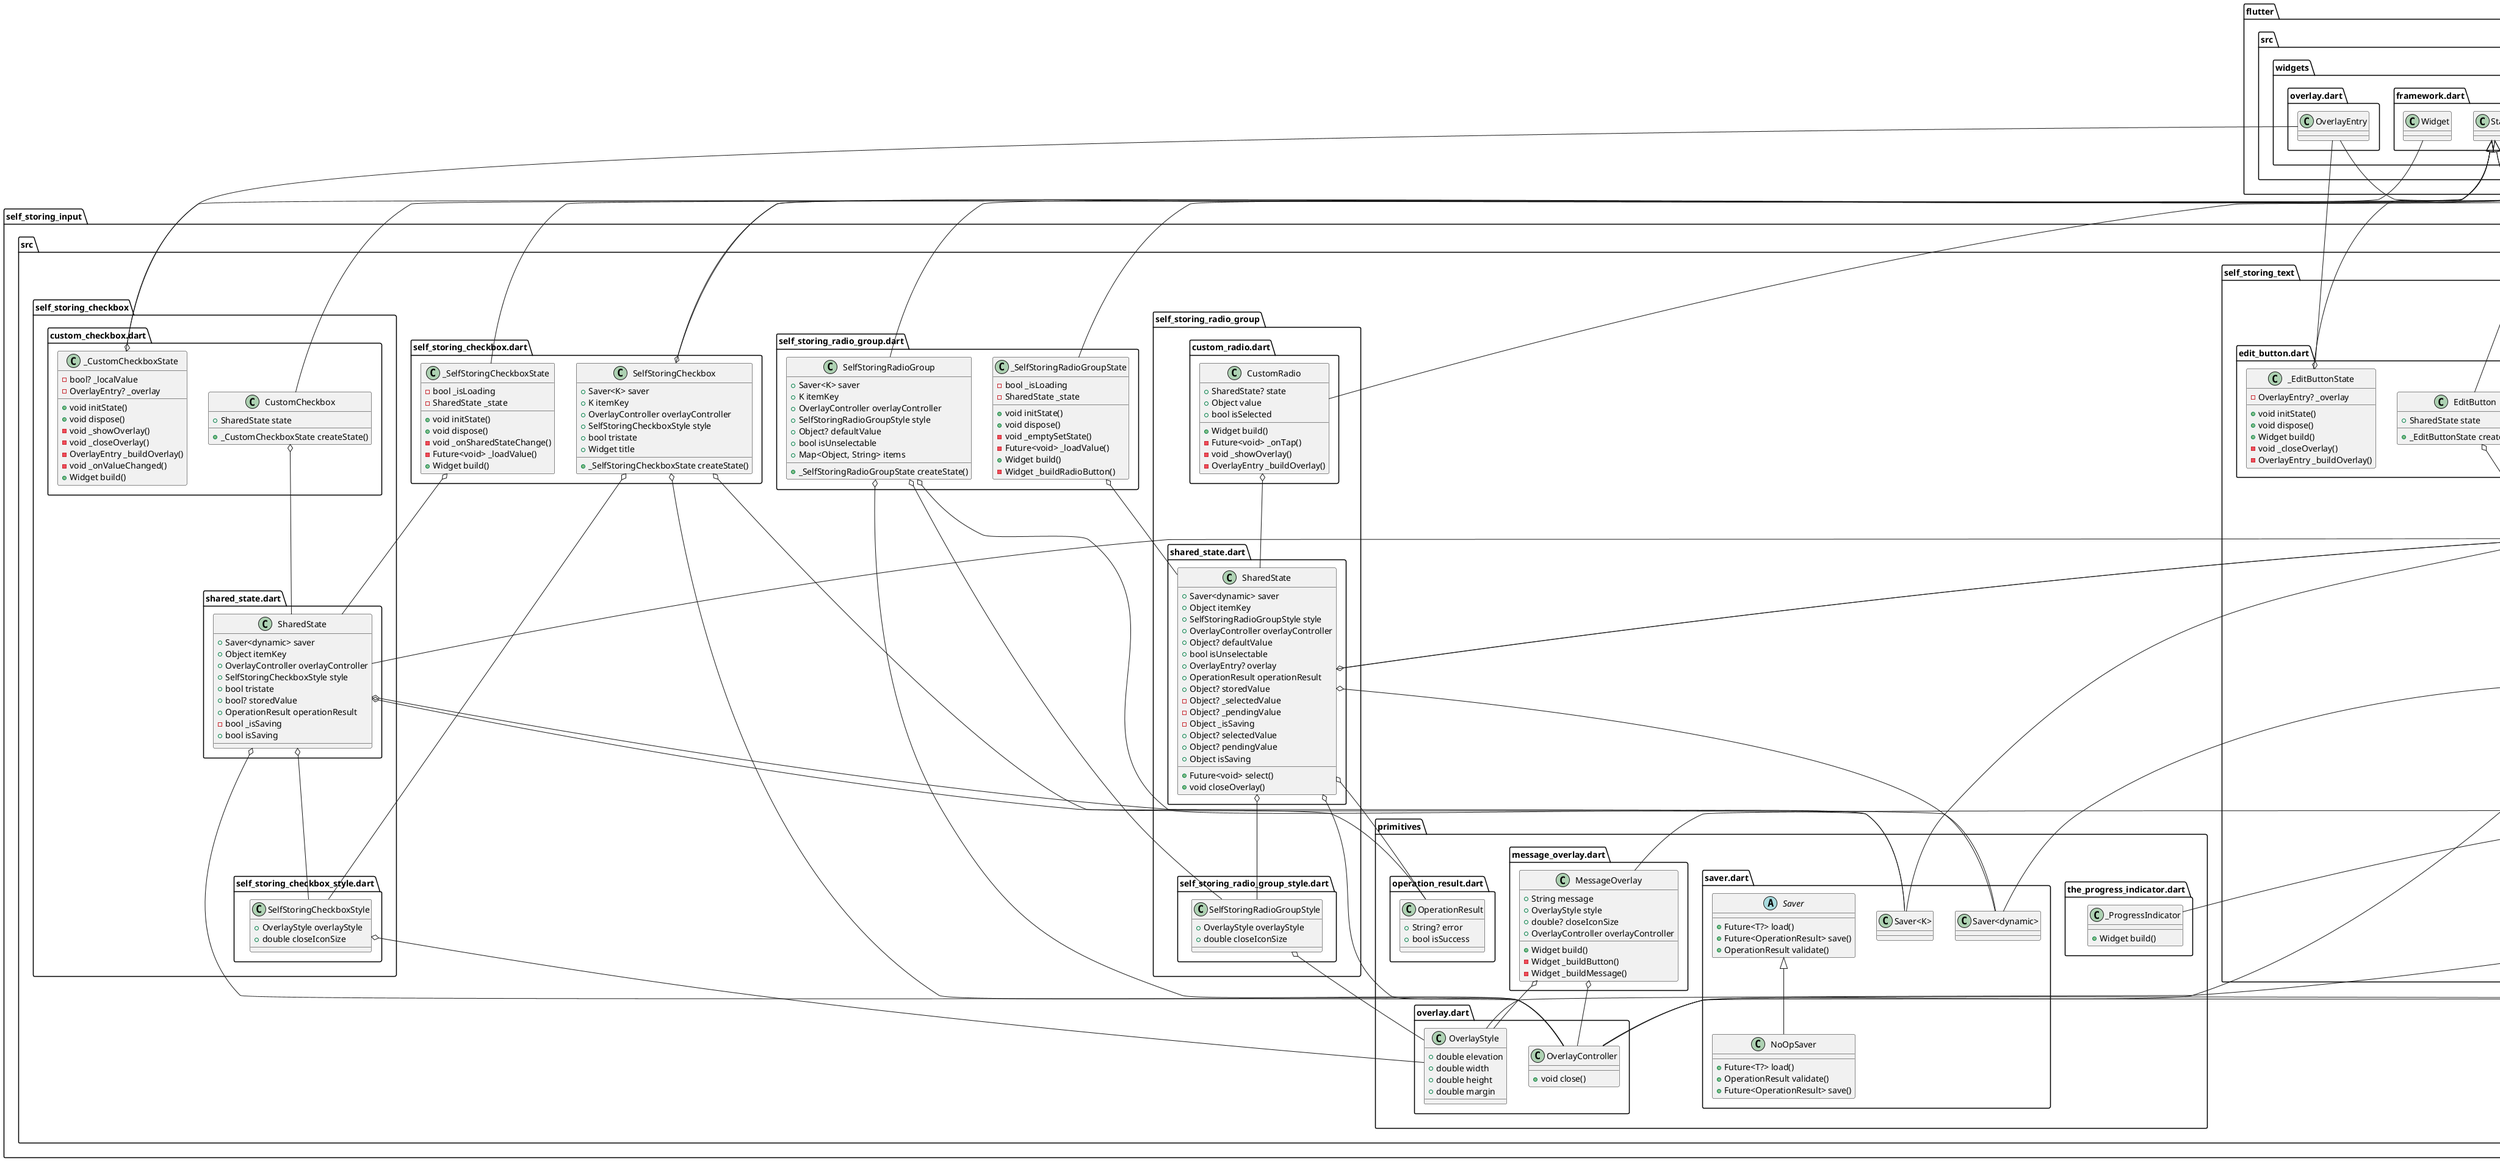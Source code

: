 @startuml
set namespaceSeparator ::

class "self_storing_input::src::self_storing_text.dart::SelfStoringText" {
  +Saver<K> saver
  +K itemKey
  +String emptyText
  +OverlayController overlayController
  +SelfStoringTextStyle style
  +_SelfStoringTextState createState()
}

"self_storing_input::src::self_storing_text.dart::SelfStoringText" o-- "self_storing_input::src::primitives::saver.dart::Saver<K>"
"self_storing_input::src::self_storing_text.dart::SelfStoringText" o-- "self_storing_input::src::primitives::overlay.dart::OverlayController"
"self_storing_input::src::self_storing_text.dart::SelfStoringText" o-- "self_storing_input::src::self_storing_text::self_storing_text_style.dart::SelfStoringTextStyle"
"flutter::src::widgets::framework.dart::StatefulWidget" <|-- "self_storing_input::src::self_storing_text.dart::SelfStoringText"

class "self_storing_input::src::self_storing_text.dart::_SelfStoringTextState" {
  -SharedState _state
  -bool _isLoading
  +void initState()
  +void dispose()
  -void _onSharedStateChange()
  -Future<void> _loadValue()
  +Widget build()
}

"self_storing_input::src::self_storing_text.dart::_SelfStoringTextState" o-- "self_storing_input::src::self_storing_text::shared_state.dart::SharedState"
"flutter::src::widgets::framework.dart::State" <|-- "self_storing_input::src::self_storing_text.dart::_SelfStoringTextState"

class "self_storing_input::src::self_storing_radio_group.dart::SelfStoringRadioGroup" {
  +Saver<K> saver
  +K itemKey
  +OverlayController overlayController
  +SelfStoringRadioGroupStyle style
  +Object? defaultValue
  +bool isUnselectable
  +Map<Object, String> items
  +_SelfStoringRadioGroupState createState()
}

"self_storing_input::src::self_storing_radio_group.dart::SelfStoringRadioGroup" o-- "self_storing_input::src::primitives::saver.dart::Saver<K>"
"self_storing_input::src::self_storing_radio_group.dart::SelfStoringRadioGroup" o-- "self_storing_input::src::primitives::overlay.dart::OverlayController"
"self_storing_input::src::self_storing_radio_group.dart::SelfStoringRadioGroup" o-- "self_storing_input::src::self_storing_radio_group::self_storing_radio_group_style.dart::SelfStoringRadioGroupStyle"
"flutter::src::widgets::framework.dart::StatefulWidget" <|-- "self_storing_input::src::self_storing_radio_group.dart::SelfStoringRadioGroup"

class "self_storing_input::src::self_storing_radio_group.dart::_SelfStoringRadioGroupState" {
  -bool _isLoading
  -SharedState _state
  +void initState()
  +void dispose()
  -void _emptySetState()
  -Future<void> _loadValue()
  +Widget build()
  -Widget _buildRadioButton()
}

"self_storing_input::src::self_storing_radio_group.dart::_SelfStoringRadioGroupState" o-- "self_storing_input::src::self_storing_radio_group::shared_state.dart::SharedState"
"flutter::src::widgets::framework.dart::State" <|-- "self_storing_input::src::self_storing_radio_group.dart::_SelfStoringRadioGroupState"

class "self_storing_input::src::self_storing_text::self_storing_text_style.dart::SelfStoringTextStyle" {
  +OverlayStyle overlayStyle
  +TextInputType? keyboardType
  +int maxLines
}

"self_storing_input::src::self_storing_text::self_storing_text_style.dart::SelfStoringTextStyle" o-- "self_storing_input::src::primitives::overlay.dart::OverlayStyle"
"self_storing_input::src::self_storing_text::self_storing_text_style.dart::SelfStoringTextStyle" o-- "flutter::src::services::text_input.dart::TextInputType"

class "self_storing_input::src::self_storing_text::overlay_box.dart::OverlayBox" {
  +SharedState sharedState
  +_OverlayBoxState createState()
}

"self_storing_input::src::self_storing_text::overlay_box.dart::OverlayBox" o-- "self_storing_input::src::self_storing_text::shared_state.dart::SharedState"
"flutter::src::widgets::framework.dart::StatefulWidget" <|-- "self_storing_input::src::self_storing_text::overlay_box.dart::OverlayBox"

class "self_storing_input::src::self_storing_text::overlay_box.dart::_OverlayBoxState" {
  -TextEditingController _textController
  -FocusNode _focusNode
  -bool _isSaving
  -String? _validationError
  -String? _savingError
  +void initState()
  +void dispose()
  +void setState()
  -void _onTextChange()
  -Future<OperationResult> _saveEnteredValue()
  +Widget build()
  +Widget buildContent()
  -Widget _buildCancelButton()
  -Widget _buildOkButton()
  -Widget _buildErrorWidget()
}

"self_storing_input::src::self_storing_text::overlay_box.dart::_OverlayBoxState" o-- "flutter::src::widgets::editable_text.dart::TextEditingController"
"self_storing_input::src::self_storing_text::overlay_box.dart::_OverlayBoxState" o-- "flutter::src::widgets::focus_manager.dart::FocusNode"
"flutter::src::widgets::framework.dart::State" <|-- "self_storing_input::src::self_storing_text::overlay_box.dart::_OverlayBoxState"

class "self_storing_input::src::self_storing_text::edit_button.dart::EditButton" {
  +SharedState state
  +_EditButtonState createState()
}

"self_storing_input::src::self_storing_text::edit_button.dart::EditButton" o-- "self_storing_input::src::self_storing_text::shared_state.dart::SharedState"
"flutter::src::widgets::framework.dart::StatefulWidget" <|-- "self_storing_input::src::self_storing_text::edit_button.dart::EditButton"

class "self_storing_input::src::self_storing_text::edit_button.dart::_EditButtonState" {
  -OverlayEntry? _overlay
  +void initState()
  +void dispose()
  +Widget build()
  -void _closeOverlay()
  -OverlayEntry _buildOverlay()
}

"self_storing_input::src::self_storing_text::edit_button.dart::_EditButtonState" o-- "flutter::src::widgets::overlay.dart::OverlayEntry"
"flutter::src::widgets::framework.dart::State" <|-- "self_storing_input::src::self_storing_text::edit_button.dart::_EditButtonState"

class "self_storing_input::src::self_storing_text::shared_state.dart::SharedState" {
  -String? _storedValue
  +OverlayController overlayController
  +Saver<dynamic> saver
  +Object itemKey
  +SelfStoringTextStyle style
  +String? storedValue
}

"self_storing_input::src::self_storing_text::shared_state.dart::SharedState" o-- "self_storing_input::src::primitives::overlay.dart::OverlayController"
"self_storing_input::src::self_storing_text::shared_state.dart::SharedState" o-- "self_storing_input::src::primitives::saver.dart::Saver<dynamic>"
"self_storing_input::src::self_storing_text::shared_state.dart::SharedState" o-- "self_storing_input::src::self_storing_text::self_storing_text_style.dart::SelfStoringTextStyle"
"flutter::src::foundation::change_notifier.dart::ChangeNotifier" <|-- "self_storing_input::src::self_storing_text::shared_state.dart::SharedState"

class "self_storing_input::src::primitives::message_overlay.dart::MessageOverlay" {
  +String message
  +OverlayStyle style
  +double? closeIconSize
  +OverlayController overlayController
  +Widget build()
  -Widget _buildButton()
  -Widget _buildMessage()
}

"self_storing_input::src::primitives::message_overlay.dart::MessageOverlay" o-- "self_storing_input::src::primitives::overlay.dart::OverlayStyle"
"self_storing_input::src::primitives::message_overlay.dart::MessageOverlay" o-- "self_storing_input::src::primitives::overlay.dart::OverlayController"
"flutter::src::widgets::framework.dart::StatelessWidget" <|-- "self_storing_input::src::primitives::message_overlay.dart::MessageOverlay"

abstract class "self_storing_input::src::primitives::saver.dart::Saver" {
  +Future<T?> load()
  +Future<OperationResult> save()
  +OperationResult validate()
}

class "self_storing_input::src::primitives::saver.dart::NoOpSaver" {
  +Future<T?> load()
  +OperationResult validate()
  +Future<OperationResult> save()
}

"self_storing_input::src::primitives::saver.dart::Saver" <|-- "self_storing_input::src::primitives::saver.dart::NoOpSaver"

class "self_storing_input::src::primitives::the_progress_indicator.dart::_ProgressIndicator" {
  +Widget build()
}

"flutter::src::widgets::framework.dart::StatelessWidget" <|-- "self_storing_input::src::primitives::the_progress_indicator.dart::_ProgressIndicator"

class "self_storing_input::src::primitives::operation_result.dart::OperationResult" {
  +String? error
  +bool isSuccess
}

class "self_storing_input::src::primitives::overlay.dart::OverlayController" {
  +void close()
}

"flutter::src::foundation::change_notifier.dart::ChangeNotifier" <|-- "self_storing_input::src::primitives::overlay.dart::OverlayController"

class "self_storing_input::src::primitives::overlay.dart::OverlayStyle" {
  +double elevation
  +double width
  +double height
  +double margin
}

class "self_storing_input::src::self_storing_checkbox.dart::SelfStoringCheckbox" {
  +Saver<K> saver
  +K itemKey
  +OverlayController overlayController
  +SelfStoringCheckboxStyle style
  +bool tristate
  +Widget title
  +_SelfStoringCheckboxState createState()
}

"self_storing_input::src::self_storing_checkbox.dart::SelfStoringCheckbox" o-- "self_storing_input::src::primitives::saver.dart::Saver<K>"
"self_storing_input::src::self_storing_checkbox.dart::SelfStoringCheckbox" o-- "self_storing_input::src::primitives::overlay.dart::OverlayController"
"self_storing_input::src::self_storing_checkbox.dart::SelfStoringCheckbox" o-- "self_storing_input::src::self_storing_checkbox::self_storing_checkbox_style.dart::SelfStoringCheckboxStyle"
"self_storing_input::src::self_storing_checkbox.dart::SelfStoringCheckbox" o-- "flutter::src::widgets::framework.dart::Widget"
"flutter::src::widgets::framework.dart::StatefulWidget" <|-- "self_storing_input::src::self_storing_checkbox.dart::SelfStoringCheckbox"

class "self_storing_input::src::self_storing_checkbox.dart::_SelfStoringCheckboxState" {
  -bool _isLoading
  -SharedState _state
  +void initState()
  +void dispose()
  -void _onSharedStateChange()
  -Future<void> _loadValue()
  +Widget build()
}

"self_storing_input::src::self_storing_checkbox.dart::_SelfStoringCheckboxState" o-- "self_storing_input::src::self_storing_checkbox::shared_state.dart::SharedState"
"flutter::src::widgets::framework.dart::State" <|-- "self_storing_input::src::self_storing_checkbox.dart::_SelfStoringCheckboxState"

class "self_storing_input::src::self_storing_checkbox::self_storing_checkbox_style.dart::SelfStoringCheckboxStyle" {
  +OverlayStyle overlayStyle
  +double closeIconSize
}

"self_storing_input::src::self_storing_checkbox::self_storing_checkbox_style.dart::SelfStoringCheckboxStyle" o-- "self_storing_input::src::primitives::overlay.dart::OverlayStyle"

class "self_storing_input::src::self_storing_checkbox::custom_checkbox.dart::CustomCheckbox" {
  +SharedState state
  +_CustomCheckboxState createState()
}

"self_storing_input::src::self_storing_checkbox::custom_checkbox.dart::CustomCheckbox" o-- "self_storing_input::src::self_storing_checkbox::shared_state.dart::SharedState"
"flutter::src::widgets::framework.dart::StatefulWidget" <|-- "self_storing_input::src::self_storing_checkbox::custom_checkbox.dart::CustomCheckbox"

class "self_storing_input::src::self_storing_checkbox::custom_checkbox.dart::_CustomCheckboxState" {
  -bool? _localValue
  -OverlayEntry? _overlay
  +void initState()
  +void dispose()
  -void _showOverlay()
  -void _closeOverlay()
  -OverlayEntry _buildOverlay()
  -void _onValueChanged()
  +Widget build()
}

"self_storing_input::src::self_storing_checkbox::custom_checkbox.dart::_CustomCheckboxState" o-- "flutter::src::widgets::overlay.dart::OverlayEntry"
"flutter::src::widgets::framework.dart::State" <|-- "self_storing_input::src::self_storing_checkbox::custom_checkbox.dart::_CustomCheckboxState"

class "self_storing_input::src::self_storing_checkbox::shared_state.dart::SharedState" {
  +Saver<dynamic> saver
  +Object itemKey
  +OverlayController overlayController
  +SelfStoringCheckboxStyle style
  +bool tristate
  +bool? storedValue
  +OperationResult operationResult
  -bool _isSaving
  +bool isSaving
}

"self_storing_input::src::self_storing_checkbox::shared_state.dart::SharedState" o-- "self_storing_input::src::primitives::saver.dart::Saver<dynamic>"
"self_storing_input::src::self_storing_checkbox::shared_state.dart::SharedState" o-- "self_storing_input::src::primitives::overlay.dart::OverlayController"
"self_storing_input::src::self_storing_checkbox::shared_state.dart::SharedState" o-- "self_storing_input::src::self_storing_checkbox::self_storing_checkbox_style.dart::SelfStoringCheckboxStyle"
"self_storing_input::src::self_storing_checkbox::shared_state.dart::SharedState" o-- "self_storing_input::src::primitives::operation_result.dart::OperationResult"
"flutter::src::foundation::change_notifier.dart::ChangeNotifier" <|-- "self_storing_input::src::self_storing_checkbox::shared_state.dart::SharedState"

class "self_storing_input::src::self_storing_radio_group::self_storing_radio_group_style.dart::SelfStoringRadioGroupStyle" {
  +OverlayStyle overlayStyle
  +double closeIconSize
}

"self_storing_input::src::self_storing_radio_group::self_storing_radio_group_style.dart::SelfStoringRadioGroupStyle" o-- "self_storing_input::src::primitives::overlay.dart::OverlayStyle"

class "self_storing_input::src::self_storing_radio_group::custom_radio.dart::CustomRadio" {
  +SharedState? state
  +Object value
  +bool isSelected
  +Widget build()
  -Future<void> _onTap()
  -void _showOverlay()
  -OverlayEntry _buildOverlay()
}

"self_storing_input::src::self_storing_radio_group::custom_radio.dart::CustomRadio" o-- "self_storing_input::src::self_storing_radio_group::shared_state.dart::SharedState"
"flutter::src::widgets::framework.dart::StatelessWidget" <|-- "self_storing_input::src::self_storing_radio_group::custom_radio.dart::CustomRadio"

class "self_storing_input::src::self_storing_radio_group::shared_state.dart::SharedState" {
  +Saver<dynamic> saver
  +Object itemKey
  +SelfStoringRadioGroupStyle style
  +OverlayController overlayController
  +Object? defaultValue
  +bool isUnselectable
  +OverlayEntry? overlay
  +OperationResult operationResult
  +Object? storedValue
  -Object? _selectedValue
  -Object? _pendingValue
  -Object _isSaving
  +Object? selectedValue
  +Object? pendingValue
  +Object isSaving
  +Future<void> select()
  +void closeOverlay()
}

"self_storing_input::src::self_storing_radio_group::shared_state.dart::SharedState" o-- "self_storing_input::src::primitives::saver.dart::Saver<dynamic>"
"self_storing_input::src::self_storing_radio_group::shared_state.dart::SharedState" o-- "self_storing_input::src::self_storing_radio_group::self_storing_radio_group_style.dart::SelfStoringRadioGroupStyle"
"self_storing_input::src::self_storing_radio_group::shared_state.dart::SharedState" o-- "self_storing_input::src::primitives::overlay.dart::OverlayController"
"self_storing_input::src::self_storing_radio_group::shared_state.dart::SharedState" o-- "flutter::src::widgets::overlay.dart::OverlayEntry"
"self_storing_input::src::self_storing_radio_group::shared_state.dart::SharedState" o-- "self_storing_input::src::primitives::operation_result.dart::OperationResult"
"flutter::src::foundation::change_notifier.dart::ChangeNotifier" <|-- "self_storing_input::src::self_storing_radio_group::shared_state.dart::SharedState"


@enduml